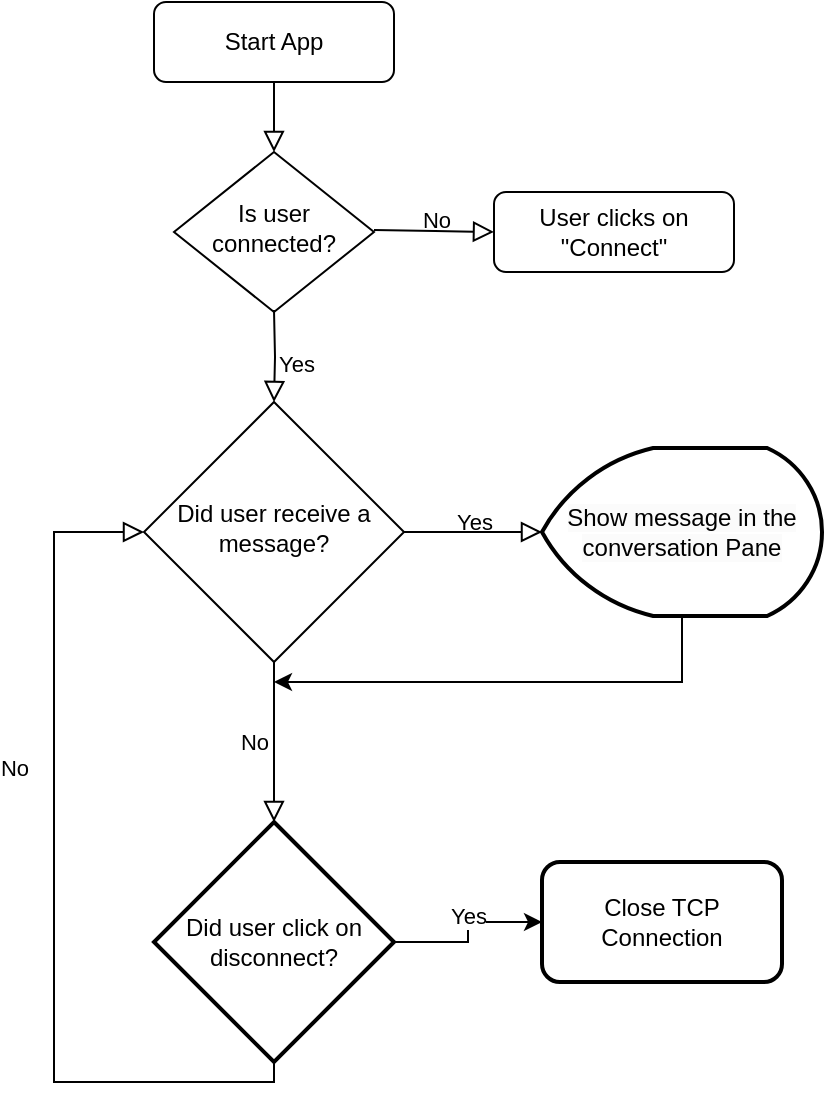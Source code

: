 <mxfile version="21.6.8" type="device">
  <diagram id="C5RBs43oDa-KdzZeNtuy" name="Page-1">
    <mxGraphModel dx="812" dy="734" grid="1" gridSize="10" guides="1" tooltips="1" connect="1" arrows="1" fold="1" page="1" pageScale="1" pageWidth="827" pageHeight="1169" math="0" shadow="0">
      <root>
        <mxCell id="WIyWlLk6GJQsqaUBKTNV-0" />
        <mxCell id="WIyWlLk6GJQsqaUBKTNV-1" parent="WIyWlLk6GJQsqaUBKTNV-0" />
        <mxCell id="WIyWlLk6GJQsqaUBKTNV-2" value="" style="rounded=0;html=1;jettySize=auto;orthogonalLoop=1;fontSize=11;endArrow=block;endFill=0;endSize=8;strokeWidth=1;shadow=0;labelBackgroundColor=none;edgeStyle=orthogonalEdgeStyle;" parent="WIyWlLk6GJQsqaUBKTNV-1" source="WIyWlLk6GJQsqaUBKTNV-3" target="WIyWlLk6GJQsqaUBKTNV-6" edge="1">
          <mxGeometry relative="1" as="geometry" />
        </mxCell>
        <mxCell id="WIyWlLk6GJQsqaUBKTNV-3" value="Start App" style="rounded=1;whiteSpace=wrap;html=1;fontSize=12;glass=0;strokeWidth=1;shadow=0;" parent="WIyWlLk6GJQsqaUBKTNV-1" vertex="1">
          <mxGeometry x="160" y="160" width="120" height="40" as="geometry" />
        </mxCell>
        <mxCell id="WIyWlLk6GJQsqaUBKTNV-5" value="No" style="edgeStyle=orthogonalEdgeStyle;rounded=0;html=1;jettySize=auto;orthogonalLoop=1;fontSize=11;endArrow=block;endFill=0;endSize=8;strokeWidth=1;shadow=0;labelBackgroundColor=none;" parent="WIyWlLk6GJQsqaUBKTNV-1" target="WIyWlLk6GJQsqaUBKTNV-7" edge="1">
          <mxGeometry x="0.005" y="4" relative="1" as="geometry">
            <mxPoint x="-4" y="-5" as="offset" />
            <mxPoint x="270" y="274" as="sourcePoint" />
          </mxGeometry>
        </mxCell>
        <mxCell id="WIyWlLk6GJQsqaUBKTNV-6" value="Is user connected?" style="rhombus;whiteSpace=wrap;html=1;shadow=0;fontFamily=Helvetica;fontSize=12;align=center;strokeWidth=1;spacing=6;spacingTop=-4;" parent="WIyWlLk6GJQsqaUBKTNV-1" vertex="1">
          <mxGeometry x="170" y="235" width="100" height="80" as="geometry" />
        </mxCell>
        <mxCell id="WIyWlLk6GJQsqaUBKTNV-7" value="User clicks on &quot;Connect&quot;" style="rounded=1;whiteSpace=wrap;html=1;fontSize=12;glass=0;strokeWidth=1;shadow=0;" parent="WIyWlLk6GJQsqaUBKTNV-1" vertex="1">
          <mxGeometry x="330" y="255" width="120" height="40" as="geometry" />
        </mxCell>
        <mxCell id="WIyWlLk6GJQsqaUBKTNV-8" value="No" style="rounded=0;html=1;jettySize=auto;orthogonalLoop=1;fontSize=11;endArrow=block;endFill=0;endSize=8;strokeWidth=1;shadow=0;labelBackgroundColor=none;edgeStyle=orthogonalEdgeStyle;entryX=0;entryY=0.5;entryDx=0;entryDy=0;exitX=0.5;exitY=1;exitDx=0;exitDy=0;exitPerimeter=0;" parent="WIyWlLk6GJQsqaUBKTNV-1" source="bLfam2r15HsshitiYMuZ-6" target="WIyWlLk6GJQsqaUBKTNV-10" edge="1">
          <mxGeometry x="0.26" y="20" relative="1" as="geometry">
            <mxPoint as="offset" />
            <mxPoint x="220" y="720" as="targetPoint" />
            <Array as="points">
              <mxPoint x="220" y="700" />
              <mxPoint x="110" y="700" />
              <mxPoint x="110" y="425" />
            </Array>
          </mxGeometry>
        </mxCell>
        <mxCell id="WIyWlLk6GJQsqaUBKTNV-9" value="Yes" style="edgeStyle=orthogonalEdgeStyle;rounded=0;html=1;jettySize=auto;orthogonalLoop=1;fontSize=11;endArrow=block;endFill=0;endSize=8;strokeWidth=1;shadow=0;labelBackgroundColor=none;entryX=0;entryY=0.5;entryDx=0;entryDy=0;entryPerimeter=0;" parent="WIyWlLk6GJQsqaUBKTNV-1" source="WIyWlLk6GJQsqaUBKTNV-10" target="bLfam2r15HsshitiYMuZ-19" edge="1">
          <mxGeometry x="0.02" y="5" relative="1" as="geometry">
            <mxPoint as="offset" />
            <mxPoint x="340" y="425" as="targetPoint" />
          </mxGeometry>
        </mxCell>
        <mxCell id="bLfam2r15HsshitiYMuZ-3" value="" style="rounded=0;html=1;jettySize=auto;orthogonalLoop=1;fontSize=11;endArrow=block;endFill=0;endSize=8;strokeWidth=1;shadow=0;labelBackgroundColor=none;edgeStyle=orthogonalEdgeStyle;" edge="1" parent="WIyWlLk6GJQsqaUBKTNV-1" target="WIyWlLk6GJQsqaUBKTNV-10">
          <mxGeometry y="20" relative="1" as="geometry">
            <mxPoint as="offset" />
            <mxPoint x="220" y="314" as="sourcePoint" />
            <mxPoint x="220" y="354" as="targetPoint" />
          </mxGeometry>
        </mxCell>
        <mxCell id="bLfam2r15HsshitiYMuZ-4" value="Yes" style="edgeLabel;html=1;align=center;verticalAlign=middle;resizable=0;points=[];" vertex="1" connectable="0" parent="bLfam2r15HsshitiYMuZ-3">
          <mxGeometry x="-0.042" relative="1" as="geometry">
            <mxPoint x="10" y="4" as="offset" />
          </mxGeometry>
        </mxCell>
        <mxCell id="WIyWlLk6GJQsqaUBKTNV-10" value="Did user receive a message?" style="rhombus;whiteSpace=wrap;html=1;shadow=0;fontFamily=Helvetica;fontSize=12;align=center;strokeWidth=1;spacing=6;spacingTop=-4;direction=east;rotation=0;" parent="WIyWlLk6GJQsqaUBKTNV-1" vertex="1">
          <mxGeometry x="155" y="360" width="130" height="130" as="geometry" />
        </mxCell>
        <mxCell id="bLfam2r15HsshitiYMuZ-7" value="" style="rounded=0;html=1;jettySize=auto;orthogonalLoop=1;fontSize=11;endArrow=block;endFill=0;endSize=8;strokeWidth=1;shadow=0;labelBackgroundColor=none;edgeStyle=orthogonalEdgeStyle;" edge="1" parent="WIyWlLk6GJQsqaUBKTNV-1" source="WIyWlLk6GJQsqaUBKTNV-10" target="bLfam2r15HsshitiYMuZ-6">
          <mxGeometry x="0.26" y="20" relative="1" as="geometry">
            <mxPoint as="offset" />
            <mxPoint x="220" y="490" as="sourcePoint" />
            <mxPoint x="220" y="564" as="targetPoint" />
          </mxGeometry>
        </mxCell>
        <mxCell id="bLfam2r15HsshitiYMuZ-18" value="No" style="edgeLabel;html=1;align=center;verticalAlign=middle;resizable=0;points=[];" vertex="1" connectable="0" parent="bLfam2r15HsshitiYMuZ-7">
          <mxGeometry x="-0.3" y="-4" relative="1" as="geometry">
            <mxPoint x="-6" y="12" as="offset" />
          </mxGeometry>
        </mxCell>
        <mxCell id="bLfam2r15HsshitiYMuZ-9" value="" style="edgeStyle=orthogonalEdgeStyle;rounded=0;orthogonalLoop=1;jettySize=auto;html=1;" edge="1" parent="WIyWlLk6GJQsqaUBKTNV-1" source="bLfam2r15HsshitiYMuZ-6" target="bLfam2r15HsshitiYMuZ-8">
          <mxGeometry relative="1" as="geometry" />
        </mxCell>
        <mxCell id="bLfam2r15HsshitiYMuZ-10" value="Yes" style="edgeLabel;html=1;align=center;verticalAlign=middle;resizable=0;points=[];" vertex="1" connectable="0" parent="bLfam2r15HsshitiYMuZ-9">
          <mxGeometry x="-0.043" relative="1" as="geometry">
            <mxPoint y="-10" as="offset" />
          </mxGeometry>
        </mxCell>
        <mxCell id="bLfam2r15HsshitiYMuZ-6" value="Did user click on disconnect?" style="strokeWidth=2;html=1;shape=mxgraph.flowchart.decision;whiteSpace=wrap;" vertex="1" parent="WIyWlLk6GJQsqaUBKTNV-1">
          <mxGeometry x="160" y="570" width="120" height="120" as="geometry" />
        </mxCell>
        <mxCell id="bLfam2r15HsshitiYMuZ-8" value="Close TCP Connection" style="rounded=1;whiteSpace=wrap;html=1;strokeWidth=2;" vertex="1" parent="WIyWlLk6GJQsqaUBKTNV-1">
          <mxGeometry x="354" y="590" width="120" height="60" as="geometry" />
        </mxCell>
        <mxCell id="bLfam2r15HsshitiYMuZ-16" value="" style="endArrow=classic;html=1;rounded=0;exitX=0.5;exitY=1;exitDx=0;exitDy=0;exitPerimeter=0;" edge="1" parent="WIyWlLk6GJQsqaUBKTNV-1" source="bLfam2r15HsshitiYMuZ-19">
          <mxGeometry width="50" height="50" relative="1" as="geometry">
            <mxPoint x="400" y="445" as="sourcePoint" />
            <mxPoint x="220" y="500" as="targetPoint" />
            <Array as="points">
              <mxPoint x="424" y="500" />
              <mxPoint x="290" y="500" />
            </Array>
          </mxGeometry>
        </mxCell>
        <mxCell id="bLfam2r15HsshitiYMuZ-19" value="&lt;span style=&quot;color: rgb(0, 0, 0); font-family: Helvetica; font-size: 12px; font-style: normal; font-variant-ligatures: normal; font-variant-caps: normal; font-weight: 400; letter-spacing: normal; orphans: 2; text-align: center; text-indent: 0px; text-transform: none; widows: 2; word-spacing: 0px; -webkit-text-stroke-width: 0px; background-color: rgb(251, 251, 251); text-decoration-thickness: initial; text-decoration-style: initial; text-decoration-color: initial; float: none; display: inline !important;&quot;&gt;Show message in the conversation Pane&lt;/span&gt;" style="strokeWidth=2;html=1;shape=mxgraph.flowchart.display;whiteSpace=wrap;" vertex="1" parent="WIyWlLk6GJQsqaUBKTNV-1">
          <mxGeometry x="354" y="383" width="140" height="84" as="geometry" />
        </mxCell>
      </root>
    </mxGraphModel>
  </diagram>
</mxfile>

